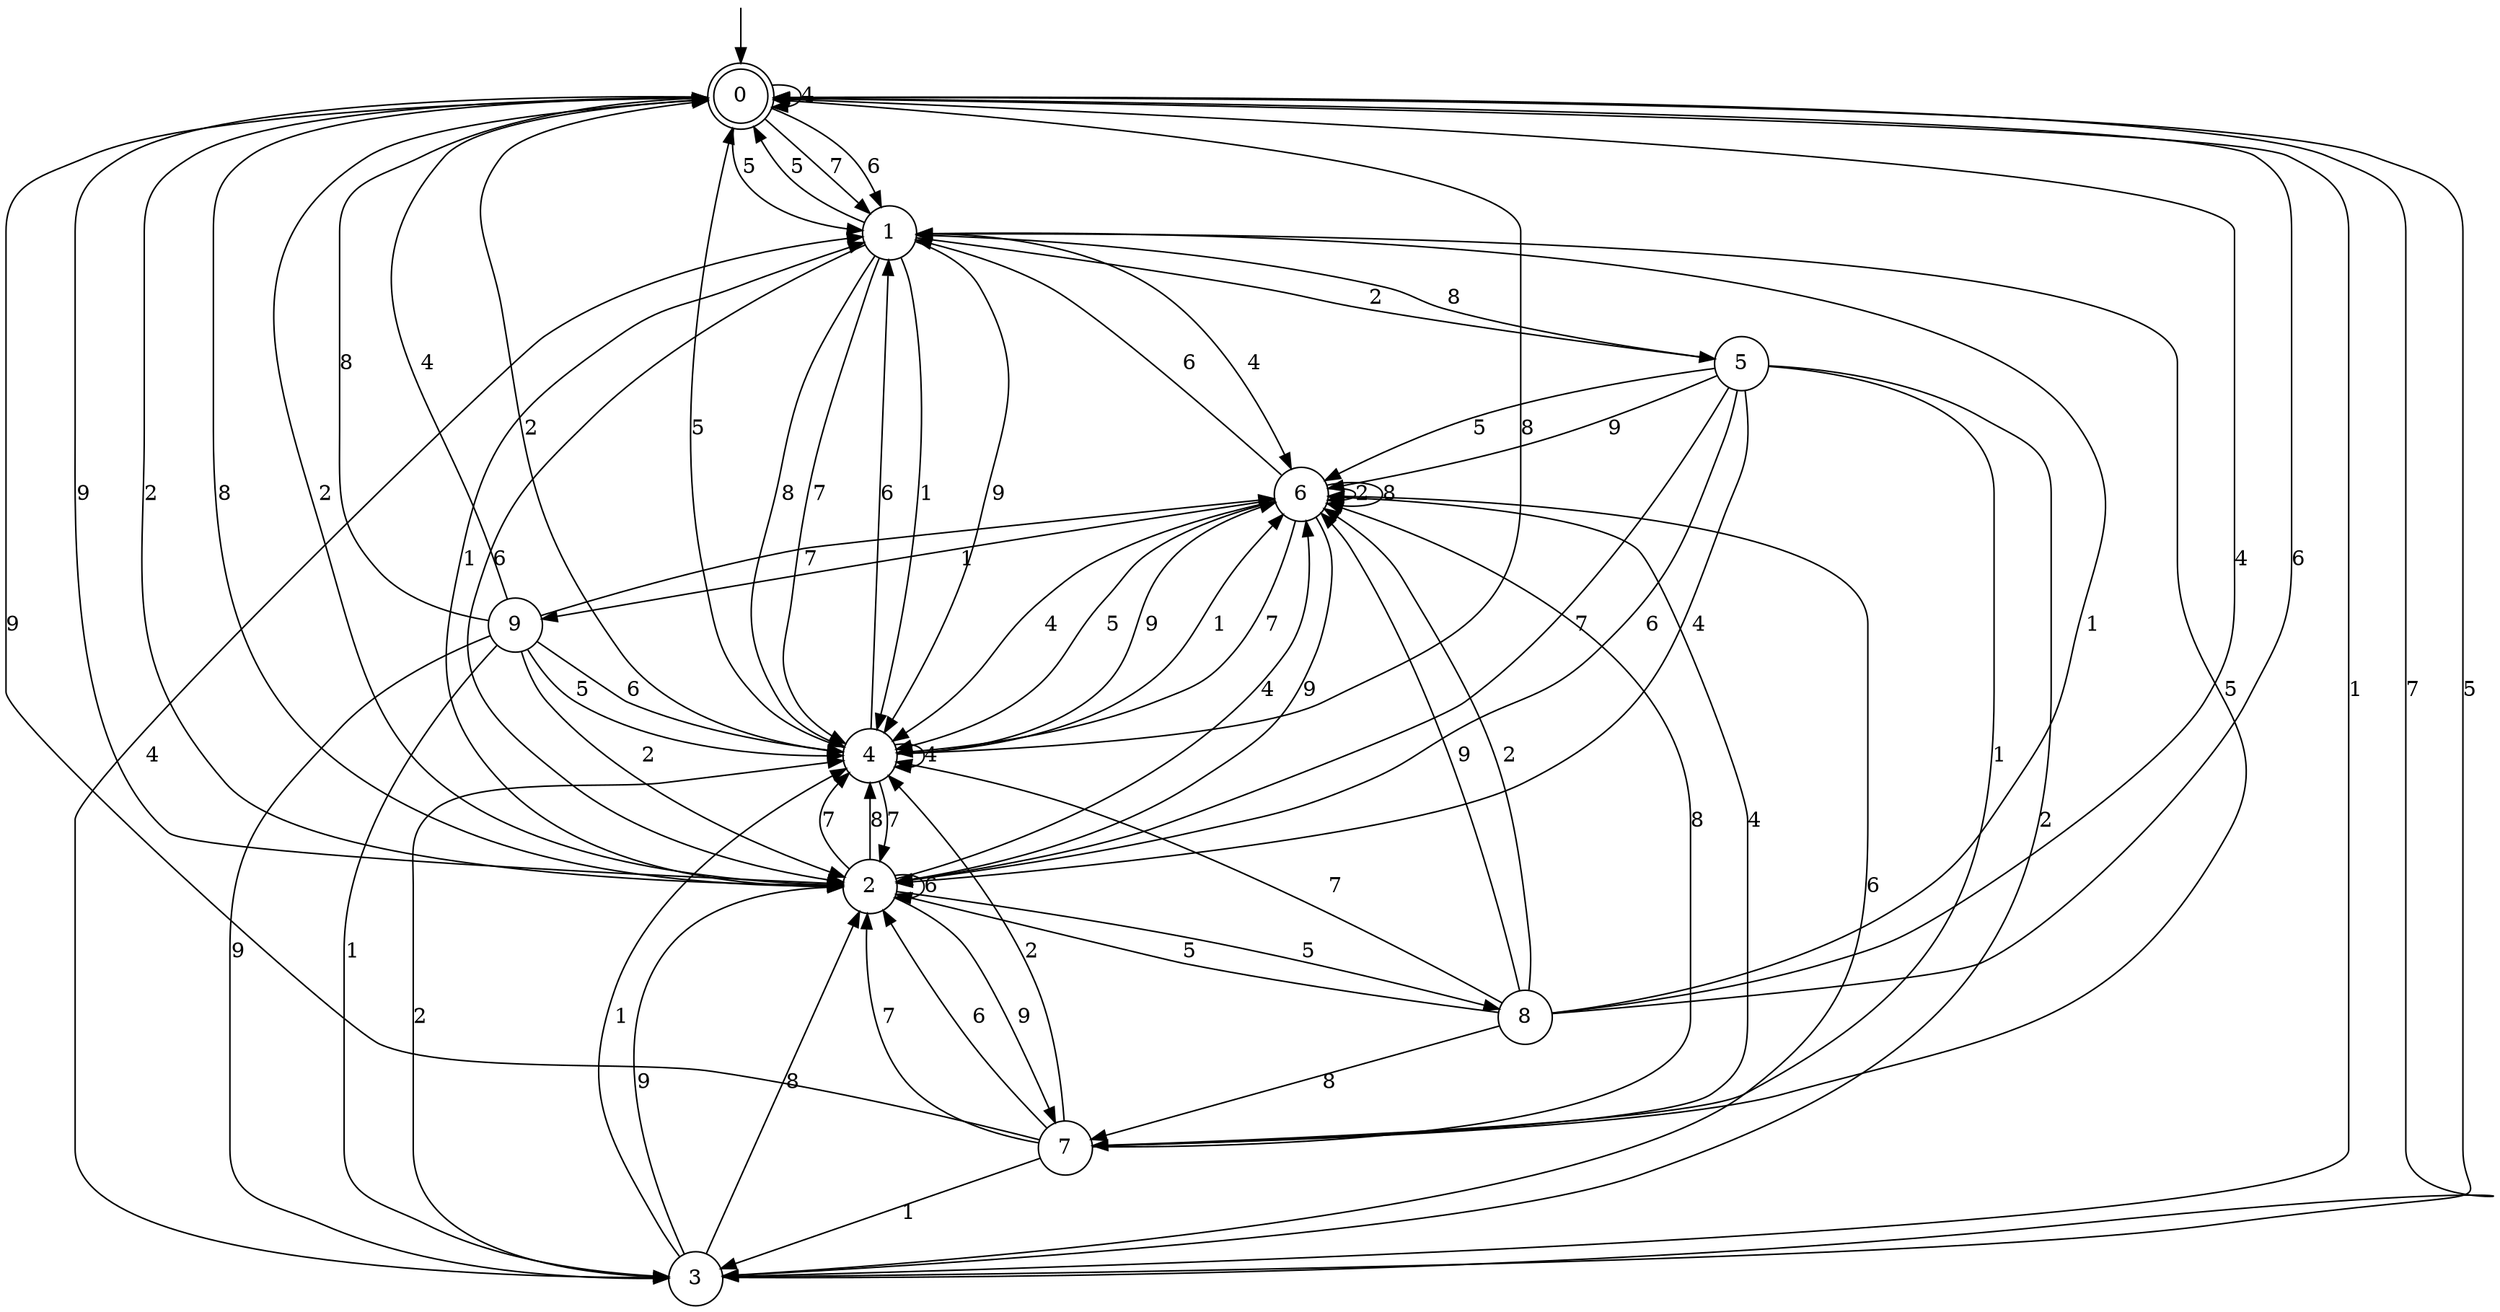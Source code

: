 digraph g {

	s0 [shape="doublecircle" label="0"];
	s1 [shape="circle" label="1"];
	s2 [shape="circle" label="2"];
	s3 [shape="circle" label="3"];
	s4 [shape="circle" label="4"];
	s5 [shape="circle" label="5"];
	s6 [shape="circle" label="6"];
	s7 [shape="circle" label="7"];
	s8 [shape="circle" label="8"];
	s9 [shape="circle" label="9"];
	s0 -> s1 [label="7"];
	s0 -> s2 [label="9"];
	s0 -> s1 [label="6"];
	s0 -> s2 [label="2"];
	s0 -> s1 [label="5"];
	s0 -> s3 [label="1"];
	s0 -> s0 [label="4"];
	s0 -> s2 [label="8"];
	s1 -> s4 [label="7"];
	s1 -> s4 [label="9"];
	s1 -> s2 [label="6"];
	s1 -> s5 [label="2"];
	s1 -> s0 [label="5"];
	s1 -> s4 [label="1"];
	s1 -> s6 [label="4"];
	s1 -> s4 [label="8"];
	s2 -> s4 [label="7"];
	s2 -> s7 [label="9"];
	s2 -> s2 [label="6"];
	s2 -> s0 [label="2"];
	s2 -> s8 [label="5"];
	s2 -> s1 [label="1"];
	s2 -> s6 [label="4"];
	s2 -> s4 [label="8"];
	s3 -> s0 [label="7"];
	s3 -> s2 [label="9"];
	s3 -> s6 [label="6"];
	s3 -> s4 [label="2"];
	s3 -> s0 [label="5"];
	s3 -> s4 [label="1"];
	s3 -> s1 [label="4"];
	s3 -> s2 [label="8"];
	s4 -> s2 [label="7"];
	s4 -> s6 [label="9"];
	s4 -> s1 [label="6"];
	s4 -> s0 [label="2"];
	s4 -> s0 [label="5"];
	s4 -> s6 [label="1"];
	s4 -> s4 [label="4"];
	s4 -> s0 [label="8"];
	s5 -> s2 [label="7"];
	s5 -> s6 [label="9"];
	s5 -> s2 [label="6"];
	s5 -> s3 [label="2"];
	s5 -> s6 [label="5"];
	s5 -> s7 [label="1"];
	s5 -> s2 [label="4"];
	s5 -> s1 [label="8"];
	s6 -> s4 [label="7"];
	s6 -> s2 [label="9"];
	s6 -> s1 [label="6"];
	s6 -> s6 [label="2"];
	s6 -> s4 [label="5"];
	s6 -> s9 [label="1"];
	s6 -> s4 [label="4"];
	s6 -> s6 [label="8"];
	s7 -> s2 [label="7"];
	s7 -> s0 [label="9"];
	s7 -> s2 [label="6"];
	s7 -> s4 [label="2"];
	s7 -> s1 [label="5"];
	s7 -> s3 [label="1"];
	s7 -> s6 [label="4"];
	s7 -> s6 [label="8"];
	s8 -> s4 [label="7"];
	s8 -> s6 [label="9"];
	s8 -> s0 [label="6"];
	s8 -> s6 [label="2"];
	s8 -> s2 [label="5"];
	s8 -> s1 [label="1"];
	s8 -> s0 [label="4"];
	s8 -> s7 [label="8"];
	s9 -> s6 [label="7"];
	s9 -> s3 [label="9"];
	s9 -> s4 [label="6"];
	s9 -> s2 [label="2"];
	s9 -> s4 [label="5"];
	s9 -> s3 [label="1"];
	s9 -> s0 [label="4"];
	s9 -> s0 [label="8"];

__start0 [label="" shape="none" width="0" height="0"];
__start0 -> s0;

}
